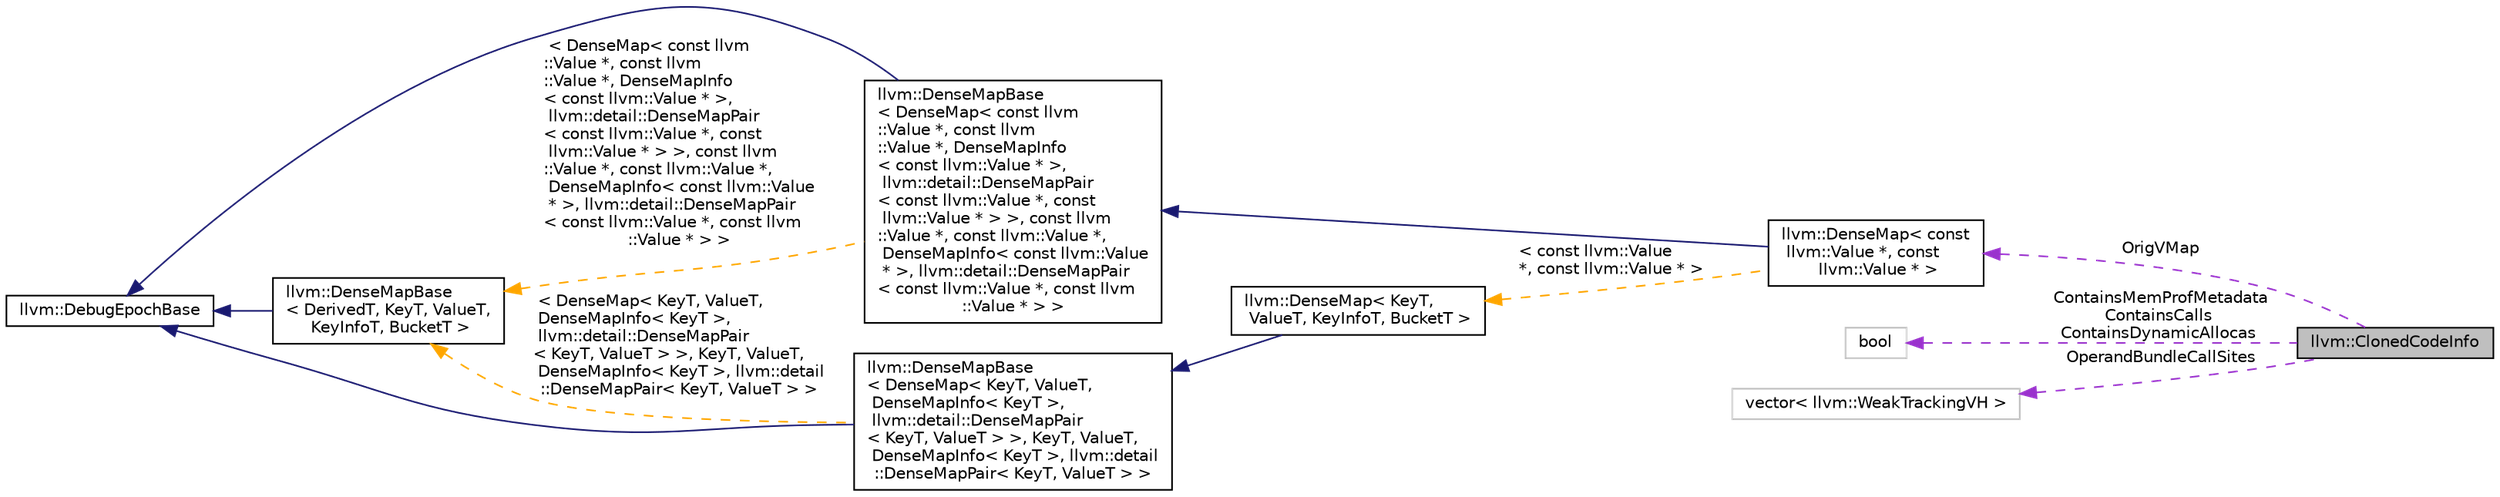 digraph "llvm::ClonedCodeInfo"
{
 // LATEX_PDF_SIZE
  bgcolor="transparent";
  edge [fontname="Helvetica",fontsize="10",labelfontname="Helvetica",labelfontsize="10"];
  node [fontname="Helvetica",fontsize="10",shape=record];
  rankdir="LR";
  Node1 [label="llvm::ClonedCodeInfo",height=0.2,width=0.4,color="black", fillcolor="grey75", style="filled", fontcolor="black",tooltip="This struct can be used to capture information about code being cloned, while it is being cloned."];
  Node2 -> Node1 [dir="back",color="darkorchid3",fontsize="10",style="dashed",label=" OrigVMap" ,fontname="Helvetica"];
  Node2 [label="llvm::DenseMap\< const\l llvm::Value *, const\l llvm::Value * \>",height=0.2,width=0.4,color="black",URL="$classllvm_1_1DenseMap.html",tooltip=" "];
  Node3 -> Node2 [dir="back",color="midnightblue",fontsize="10",style="solid",fontname="Helvetica"];
  Node3 [label="llvm::DenseMapBase\l\< DenseMap\< const llvm\l::Value *, const llvm\l::Value *, DenseMapInfo\l\< const llvm::Value * \>,\l llvm::detail::DenseMapPair\l\< const llvm::Value *, const\l llvm::Value * \> \>, const llvm\l::Value *, const llvm::Value *,\l DenseMapInfo\< const llvm::Value\l * \>, llvm::detail::DenseMapPair\l\< const llvm::Value *, const llvm\l::Value * \> \>",height=0.2,width=0.4,color="black",URL="$classllvm_1_1DenseMapBase.html",tooltip=" "];
  Node4 -> Node3 [dir="back",color="midnightblue",fontsize="10",style="solid",fontname="Helvetica"];
  Node4 [label="llvm::DebugEpochBase",height=0.2,width=0.4,color="black",URL="$classllvm_1_1DebugEpochBase.html",tooltip="A base class for data structure classes wishing to make iterators (\"handles\") pointing into themselve..."];
  Node5 -> Node3 [dir="back",color="orange",fontsize="10",style="dashed",label=" \< DenseMap\< const llvm\l::Value *, const llvm\l::Value *, DenseMapInfo\l\< const llvm::Value * \>,\l llvm::detail::DenseMapPair\l\< const llvm::Value *, const\l llvm::Value * \> \>, const llvm\l::Value *, const llvm::Value *,\l DenseMapInfo\< const llvm::Value\l * \>, llvm::detail::DenseMapPair\l\< const llvm::Value *, const llvm\l::Value * \> \>" ,fontname="Helvetica"];
  Node5 [label="llvm::DenseMapBase\l\< DerivedT, KeyT, ValueT,\l KeyInfoT, BucketT \>",height=0.2,width=0.4,color="black",URL="$classllvm_1_1DenseMapBase.html",tooltip=" "];
  Node4 -> Node5 [dir="back",color="midnightblue",fontsize="10",style="solid",fontname="Helvetica"];
  Node6 -> Node2 [dir="back",color="orange",fontsize="10",style="dashed",label=" \< const llvm::Value\l *, const llvm::Value * \>" ,fontname="Helvetica"];
  Node6 [label="llvm::DenseMap\< KeyT,\l ValueT, KeyInfoT, BucketT \>",height=0.2,width=0.4,color="black",URL="$classllvm_1_1DenseMap.html",tooltip=" "];
  Node7 -> Node6 [dir="back",color="midnightblue",fontsize="10",style="solid",fontname="Helvetica"];
  Node7 [label="llvm::DenseMapBase\l\< DenseMap\< KeyT, ValueT,\l DenseMapInfo\< KeyT \>,\l llvm::detail::DenseMapPair\l\< KeyT, ValueT \> \>, KeyT, ValueT,\l DenseMapInfo\< KeyT \>, llvm::detail\l::DenseMapPair\< KeyT, ValueT \> \>",height=0.2,width=0.4,color="black",URL="$classllvm_1_1DenseMapBase.html",tooltip=" "];
  Node4 -> Node7 [dir="back",color="midnightblue",fontsize="10",style="solid",fontname="Helvetica"];
  Node5 -> Node7 [dir="back",color="orange",fontsize="10",style="dashed",label=" \< DenseMap\< KeyT, ValueT,\l DenseMapInfo\< KeyT \>,\l llvm::detail::DenseMapPair\l\< KeyT, ValueT \> \>, KeyT, ValueT,\l DenseMapInfo\< KeyT \>, llvm::detail\l::DenseMapPair\< KeyT, ValueT \> \>" ,fontname="Helvetica"];
  Node8 -> Node1 [dir="back",color="darkorchid3",fontsize="10",style="dashed",label=" ContainsMemProfMetadata\nContainsCalls\nContainsDynamicAllocas" ,fontname="Helvetica"];
  Node8 [label="bool",height=0.2,width=0.4,color="grey75",tooltip=" "];
  Node9 -> Node1 [dir="back",color="darkorchid3",fontsize="10",style="dashed",label=" OperandBundleCallSites" ,fontname="Helvetica"];
  Node9 [label="vector\< llvm::WeakTrackingVH \>",height=0.2,width=0.4,color="grey75",tooltip=" "];
}
